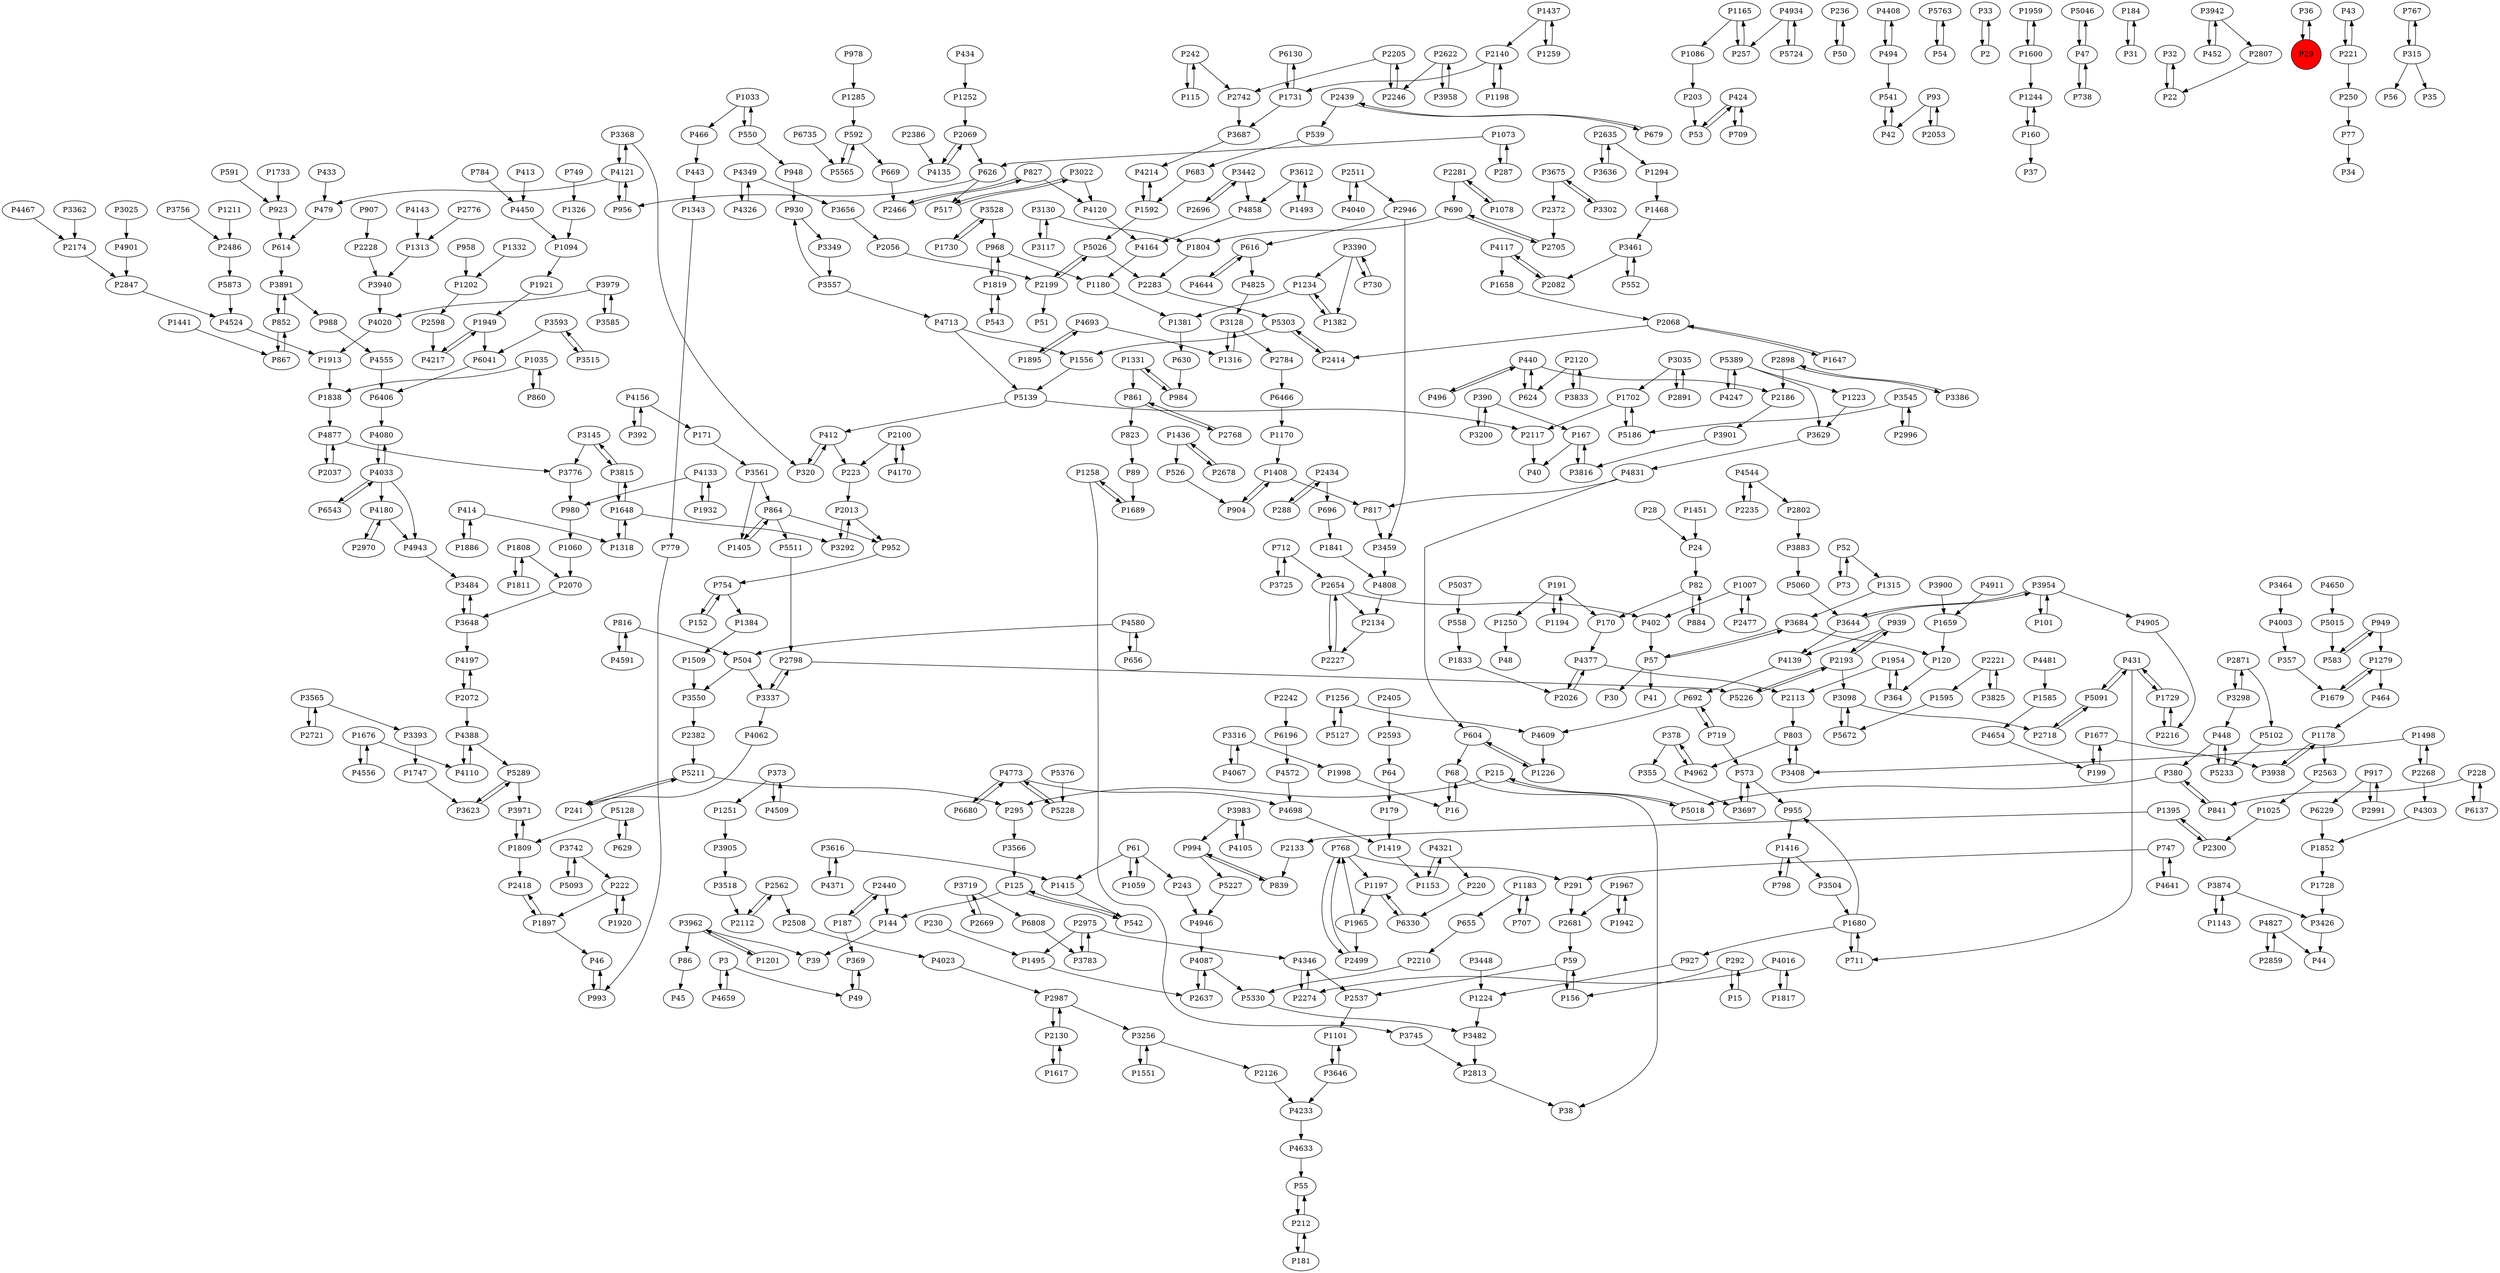 digraph {
	P6130 -> P1731
	P5873 -> P4524
	P1211 -> P2486
	P4133 -> P1932
	P1498 -> P3408
	P1921 -> P1949
	P433 -> P479
	P6406 -> P4080
	P1256 -> P5127
	P4877 -> P2037
	P3905 -> P3518
	P1315 -> P3684
	P6196 -> P4572
	P424 -> P53
	P2072 -> P4197
	P816 -> P4591
	P5303 -> P1556
	P4962 -> P378
	P2802 -> P3883
	P2696 -> P3442
	P1007 -> P2477
	P6680 -> P4773
	P1258 -> P1689
	P2300 -> P1395
	P4143 -> P1313
	P1702 -> P5186
	P355 -> P3697
	P1731 -> P3687
	P1165 -> P257
	P89 -> P1689
	P3130 -> P1804
	P4654 -> P199
	P504 -> P3337
	P3958 -> P2622
	P4033 -> P6543
	P236 -> P50
	P3783 -> P2975
	P939 -> P2193
	P2946 -> P3459
	P907 -> P2228
	P816 -> P504
	P4408 -> P494
	P3117 -> P3130
	P1007 -> P402
	P604 -> P1226
	P5763 -> P54
	P357 -> P1679
	P1747 -> P3623
	P3697 -> P573
	P616 -> P4644
	P2440 -> P144
	P4033 -> P4180
	P4197 -> P2072
	P242 -> P115
	P4105 -> P3983
	P591 -> P923
	P33 -> P2
	P768 -> P1197
	P2654 -> P2134
	P4020 -> P1913
	P320 -> P412
	P504 -> P3550
	P3954 -> P101
	P1959 -> P1600
	P1676 -> P4556
	P1804 -> P2283
	P4121 -> P956
	P3648 -> P4197
	P1234 -> P1381
	P4773 -> P4698
	P5211 -> P295
	P4825 -> P3128
	P5128 -> P1809
	P3900 -> P1659
	P2130 -> P2987
	P2871 -> P3298
	P2134 -> P2227
	P3719 -> P6808
	P1033 -> P466
	P52 -> P1315
	P4349 -> P3656
	P5289 -> P3623
	P2130 -> P1617
	P364 -> P1954
	P5376 -> P5228
	P5046 -> P47
	P2477 -> P1007
	P1689 -> P1258
	P3302 -> P3675
	P683 -> P1592
	P2486 -> P5873
	P3883 -> P5060
	P2056 -> P2199
	P292 -> P15
	P3461 -> P552
	P3646 -> P4233
	P3528 -> P968
	P754 -> P1384
	P184 -> P31
	P3464 -> P4003
	P1384 -> P1509
	P2440 -> P187
	P1731 -> P6130
	P1331 -> P984
	P1416 -> P798
	P380 -> P5018
	P228 -> P6137
	P2227 -> P2654
	P2439 -> P539
	P3616 -> P4371
	P5139 -> P412
	P4087 -> P2637
	P2070 -> P3648
	P4117 -> P2082
	P626 -> P517
	P4371 -> P3616
	P2705 -> P690
	P42 -> P541
	P1234 -> P1382
	P1251 -> P3905
	P1954 -> P2113
	P1897 -> P2418
	P2221 -> P1595
	P215 -> P5018
	P68 -> P16
	P1551 -> P3256
	P3776 -> P980
	P712 -> P2654
	P827 -> P2466
	P440 -> P496
	P3022 -> P4120
	P199 -> P1677
	P1965 -> P768
	P2681 -> P59
	P1437 -> P2140
	P2382 -> P5211
	P160 -> P1244
	P1728 -> P3426
	P827 -> P4120
	P696 -> P1841
	P3504 -> P1680
	P424 -> P709
	P5060 -> P3644
	P414 -> P1318
	P1416 -> P3504
	P1886 -> P414
	P1153 -> P4321
	P4217 -> P1949
	P798 -> P1416
	P1493 -> P3612
	P3745 -> P2813
	P431 -> P1729
	P719 -> P573
	P2499 -> P768
	P4349 -> P4326
	P4556 -> P1676
	P1509 -> P3550
	P4120 -> P4164
	P2120 -> P624
	P3545 -> P2996
	P1658 -> P2068
	P994 -> P5227
	P448 -> P380
	P32 -> P22
	P380 -> P841
	P156 -> P59
	P179 -> P1419
	P412 -> P223
	P1165 -> P1086
	P558 -> P1833
	P984 -> P1331
	P3644 -> P3954
	P4773 -> P6680
	P1198 -> P2140
	P4033 -> P4943
	P864 -> P5511
	P378 -> P4962
	P3942 -> P452
	P2511 -> P4040
	P4214 -> P1592
	P867 -> P852
	P955 -> P1416
	P1256 -> P4609
	P4650 -> P5015
	P3426 -> P44
	P2026 -> P4377
	P861 -> P2768
	P86 -> P45
	P864 -> P952
	P2563 -> P1025
	P3130 -> P3117
	P1729 -> P431
	P3557 -> P930
	P994 -> P839
	P59 -> P2537
	P592 -> P669
	P215 -> P295
	P4633 -> P55
	P952 -> P754
	P626 -> P956
	P5026 -> P2199
	P784 -> P4450
	P242 -> P2742
	P5226 -> P2193
	P496 -> P440
	P2268 -> P1498
	P4641 -> P747
	P4698 -> P1419
	P3337 -> P2798
	P1259 -> P1437
	P823 -> P89
	P257 -> P1165
	P1331 -> P861
	P2635 -> P3636
	P4644 -> P616
	P4524 -> P1913
	P101 -> P3954
	P4544 -> P2235
	P3742 -> P5093
	P949 -> P583
	P949 -> P1279
	P187 -> P2440
	P181 -> P212
	P2 -> P33
	P1279 -> P1679
	P36 -> P29
	P43 -> P221
	P3962 -> P86
	P3593 -> P6041
	P412 -> P320
	P1648 -> P3292
	P4934 -> P257
	P52 -> P73
	P1316 -> P3128
	P152 -> P754
	P3684 -> P120
	P2975 -> P4346
	P2798 -> P3337
	P4139 -> P692
	P839 -> P994
	P904 -> P1408
	P1468 -> P3461
	P2117 -> P40
	P1967 -> P2681
	P767 -> P315
	P4946 -> P4087
	P2975 -> P3783
	P884 -> P82
	P5511 -> P2798
	P3938 -> P1178
	P3292 -> P2013
	P82 -> P884
	P4934 -> P5724
	P1419 -> P1153
	P1808 -> P1811
	P1223 -> P3629
	P573 -> P3697
	P3962 -> P1201
	P541 -> P42
	P1852 -> P1728
	P1197 -> P6330
	P3979 -> P3585
	P1733 -> P923
	P2205 -> P2246
	P16 -> P68
	P4170 -> P2100
	P4831 -> P604
	P452 -> P3942
	P295 -> P3566
	P1183 -> P655
	P3528 -> P1730
	P4713 -> P1556
	P2946 -> P616
	P1498 -> P2268
	P1897 -> P46
	P3515 -> P3593
	P930 -> P3349
	P2199 -> P51
	P15 -> P292
	P4831 -> P817
	P4693 -> P1895
	P1676 -> P4110
	P4016 -> P2274
	P2069 -> P626
	P2593 -> P64
	P583 -> P949
	P3891 -> P988
	P4388 -> P5289
	P3393 -> P1747
	P3593 -> P3515
	P431 -> P5091
	P4377 -> P2026
	P1382 -> P1234
	P1680 -> P955
	P1932 -> P4133
	P2622 -> P2246
	P1025 -> P2300
	P768 -> P291
	P3962 -> P39
	P3256 -> P2126
	P4080 -> P4033
	P3585 -> P3979
	P6735 -> P5565
	P3719 -> P2669
	P2898 -> P2186
	P1405 -> P864
	P669 -> P2466
	P841 -> P380
	P1178 -> P3938
	P5091 -> P2718
	P1332 -> P1202
	P3566 -> P125
	P5228 -> P4773
	P4110 -> P4388
	P288 -> P2434
	P2120 -> P3833
	P390 -> P3200
	P2898 -> P3386
	P2140 -> P1198
	P5037 -> P558
	P2622 -> P3958
	P1073 -> P626
	P4591 -> P816
	P291 -> P2681
	P4827 -> P2859
	P4388 -> P4110
	P604 -> P68
	P1617 -> P2130
	P2807 -> P22
	P4033 -> P4080
	P1659 -> P120
	P1252 -> P2069
	P2871 -> P5102
	P440 -> P624
	P1965 -> P2499
	P1094 -> P1921
	P1183 -> P707
	P2193 -> P3098
	P315 -> P56
	P171 -> P3561
	P3448 -> P1224
	P730 -> P3390
	P3983 -> P994
	P61 -> P243
	P4858 -> P4164
	P3 -> P4659
	P221 -> P43
	P3612 -> P1493
	P57 -> P3684
	P5015 -> P583
	P692 -> P4609
	P5389 -> P1223
	P1197 -> P1965
	P1178 -> P2563
	P230 -> P1495
	P3612 -> P4858
	P1436 -> P526
	P4133 -> P980
	P392 -> P4156
	P624 -> P440
	P2970 -> P4180
	P2246 -> P2205
	P2072 -> P4388
	P550 -> P948
	P4135 -> P2069
	P5724 -> P4934
	P4609 -> P1226
	P958 -> P1202
	P3684 -> P57
	P250 -> P77
	P315 -> P35
	P187 -> P369
	P1819 -> P968
	P2635 -> P1294
	P1920 -> P222
	P2562 -> P2508
	P4087 -> P5330
	P1817 -> P4016
	P3891 -> P852
	P4346 -> P2537
	P3386 -> P2898
	P1895 -> P4693
	P6229 -> P1852
	P552 -> P3461
	P3816 -> P167
	P3940 -> P4020
	P4067 -> P3316
	P3979 -> P4020
	P3035 -> P2891
	P3983 -> P4105
	P2283 -> P5303
	P4003 -> P357
	P655 -> P2210
	P5128 -> P629
	P550 -> P1033
	P3954 -> P3644
	P3098 -> P2718
	P3442 -> P2696
	P448 -> P5233
	P5233 -> P448
	P923 -> P614
	P1677 -> P199
	P3833 -> P2120
	P1202 -> P2598
	P1679 -> P1279
	P2013 -> P952
	P4164 -> P1180
	P1395 -> P2133
	P115 -> P242
	P4040 -> P2511
	P1060 -> P2070
	P3408 -> P803
	P3390 -> P730
	P616 -> P4825
	P543 -> P1819
	P3298 -> P2871
	P2100 -> P4170
	P390 -> P167
	P50 -> P236
	P3145 -> P3776
	P292 -> P156
	P2987 -> P3256
	P1194 -> P191
	P222 -> P1897
	P1180 -> P1381
	P1318 -> P1648
	P4180 -> P4943
	P2669 -> P3719
	P2511 -> P2946
	P1729 -> P2216
	P93 -> P42
	P2199 -> P5026
	P2813 -> P38
	P1294 -> P1468
	P1437 -> P1259
	P77 -> P34
	P3971 -> P1809
	P2216 -> P1729
	P2598 -> P4217
	P3337 -> P4062
	P1415 -> P542
	P1838 -> P4877
	P3256 -> P1551
	P573 -> P955
	P2987 -> P2130
	P3545 -> P5186
	P3368 -> P320
	P2281 -> P1078
	P2434 -> P696
	P3815 -> P1648
	P2268 -> P4303
	P690 -> P1804
	P2053 -> P93
	P4509 -> P373
	P2386 -> P4135
	P860 -> P1035
	P434 -> P1252
	P6543 -> P4033
	P709 -> P424
	P3145 -> P3815
	P5127 -> P1256
	P1381 -> P630
	P817 -> P3459
	P3687 -> P4214
	P864 -> P1405
	P28 -> P24
	P3035 -> P1702
	P1101 -> P3646
	P2372 -> P2705
	P3482 -> P2813
	P1279 -> P464
	P4911 -> P1659
	P3022 -> P517
	P191 -> P170
	P3298 -> P448
	P4247 -> P5389
	P4377 -> P2113
	P3616 -> P1415
	P144 -> P39
	P369 -> P49
	P2439 -> P679
	P1059 -> P61
	P3565 -> P2721
	P1035 -> P860
	P2718 -> P5091
	P4544 -> P2802
	P2996 -> P3545
	P1326 -> P1094
	P2193 -> P939
	P4877 -> P3776
	P3725 -> P712
	P1244 -> P160
	P1595 -> P5672
	P1648 -> P1318
	P3128 -> P1316
	P4580 -> P656
	P1451 -> P24
	P373 -> P1251
	P6466 -> P1170
	P6330 -> P1197
	P3557 -> P4713
	P968 -> P1180
	P402 -> P57
	P629 -> P5128
	P2113 -> P803
	P2742 -> P3687
	P3815 -> P3145
	P61 -> P1059
	P3954 -> P4905
	P1942 -> P1967
	P1226 -> P604
	P1949 -> P4217
	P1677 -> P3938
	P54 -> P5763
	P4321 -> P220
	P3442 -> P4858
	P3200 -> P390
	P1408 -> P904
	P4016 -> P1817
	P5026 -> P2283
	P1809 -> P2418
	P2776 -> P1313
	P3316 -> P1998
	P768 -> P2499
	P1258 -> P3745
	P221 -> P250
	P803 -> P3408
	P4580 -> P504
	P526 -> P904
	P494 -> P4408
	P2537 -> P1101
	P1441 -> P867
	P315 -> P767
	P4943 -> P3484
	P2798 -> P5226
	P5303 -> P2414
	P59 -> P156
	P2975 -> P1495
	P1556 -> P5139
	P5186 -> P1702
	P3362 -> P2174
	P3 -> P49
	P4156 -> P392
	P978 -> P1285
	P2205 -> P2742
	P1250 -> P48
	P707 -> P1183
	P3942 -> P2807
	P5289 -> P3971
	P3675 -> P3302
	P1224 -> P3482
	P2859 -> P4827
	P2405 -> P2593
	P1600 -> P1959
	P287 -> P1073
	P2466 -> P827
	P2221 -> P3825
	P4326 -> P4349
	P1033 -> P550
	P3459 -> P4808
	P2228 -> P3940
	P1436 -> P2678
	P4905 -> P2216
	P3025 -> P4901
	P2174 -> P2847
	P1495 -> P2637
	P61 -> P1415
	P2082 -> P4117
	P1395 -> P2300
	P1201 -> P3962
	P939 -> P4139
	P692 -> P719
	P656 -> P4580
	P3742 -> P222
	P443 -> P1343
	P1073 -> P287
	P68 -> P38
	P1086 -> P203
	P1285 -> P592
	P948 -> P930
	P494 -> P541
	P1592 -> P4214
	P3825 -> P2221
	P46 -> P993
	P167 -> P3816
	P1313 -> P3940
	P1949 -> P6041
	P3561 -> P1405
	P191 -> P1194
	P747 -> P291
	P2847 -> P4524
	P927 -> P1224
	P464 -> P1178
	P3756 -> P2486
	P220 -> P6330
	P5565 -> P592
	P5102 -> P5233
	P5018 -> P215
	P1408 -> P817
	P212 -> P181
	P3636 -> P2635
	P2068 -> P2414
	P4062 -> P241
	P2768 -> P861
	P3518 -> P2112
	P6808 -> P3783
	P1585 -> P4654
	P170 -> P4377
	P3901 -> P3816
	P3644 -> P4139
	P4808 -> P2134
	P539 -> P683
	P1592 -> P5026
	P5211 -> P241
	P5389 -> P4247
	P3675 -> P2372
	P241 -> P5211
	P167 -> P40
	P2069 -> P4135
	P542 -> P125
	P431 -> P711
	P2210 -> P5330
	P2274 -> P4346
	P5389 -> P3629
	P2242 -> P6196
	P125 -> P144
	P3349 -> P3557
	P3561 -> P864
	P2414 -> P5303
	P203 -> P53
	P712 -> P3725
	P4023 -> P2987
	P228 -> P841
	P5139 -> P2117
	P2100 -> P223
	P373 -> P4509
	P749 -> P1326
	P3368 -> P4121
	P2721 -> P3565
	P1841 -> P4808
	P1648 -> P3815
	P2112 -> P2562
	P1808 -> P2070
	P754 -> P152
	P2678 -> P1436
	P4303 -> P1852
	P1833 -> P2026
	P3461 -> P2082
	P466 -> P443
	P4121 -> P3368
	P4693 -> P1316
	P1954 -> P364
	P2418 -> P1897
	P592 -> P5565
	P4555 -> P6406
	P1170 -> P1408
	P988 -> P4555
	P1998 -> P16
	P1819 -> P543
	P73 -> P52
	P5091 -> P431
	P2193 -> P5226
	P2784 -> P6466
	P5227 -> P4946
	P3128 -> P2784
	P414 -> P1886
	P2068 -> P1647
	P2991 -> P917
	P3629 -> P4831
	P57 -> P41
	P3648 -> P3484
	P4180 -> P2970
	P630 -> P984
	P968 -> P1819
	P47 -> P5046
	P690 -> P2705
	P2562 -> P2112
	P4901 -> P2847
	P120 -> P364
	P479 -> P614
	P3623 -> P5289
	P852 -> P867
	P1647 -> P2068
	P223 -> P2013
	P64 -> P179
	P22 -> P32
	P3484 -> P3648
	P3874 -> P1143
	P803 -> P4962
	P31 -> P184
	P24 -> P82
	P917 -> P2991
	P160 -> P37
	P243 -> P4946
	P2037 -> P4877
	P378 -> P355
	P5093 -> P3742
	P4450 -> P1094
	P3390 -> P1234
	P4572 -> P4698
	P57 -> P30
	P4321 -> P1153
	P6041 -> P6406
	P1702 -> P2117
	P1035 -> P1838
	P47 -> P738
	P212 -> P55
	P980 -> P1060
	P719 -> P692
	P4117 -> P1658
	P2637 -> P4087
	P2434 -> P288
	P1343 -> P779
	P2654 -> P402
	P1143 -> P3874
	P4481 -> P1585
	P1600 -> P1244
	P2235 -> P4544
	P4713 -> P5139
	P6137 -> P228
	P4346 -> P2274
	P49 -> P369
	P3098 -> P5672
	P125 -> P542
	P4659 -> P3
	P3550 -> P2382
	P2013 -> P3292
	P2126 -> P4233
	P779 -> P993
	P2654 -> P2227
	P517 -> P3022
	P3565 -> P3393
	P4156 -> P171
	P2140 -> P1731
	P679 -> P2439
	P3390 -> P1382
	P3646 -> P1101
	P1680 -> P927
	P917 -> P6229
	P4233 -> P4633
	P993 -> P46
	P191 -> P1250
	P440 -> P2186
	P956 -> P4121
	P738 -> P47
	P3656 -> P2056
	P413 -> P4450
	P711 -> P1680
	P2133 -> P839
	P747 -> P4641
	P2891 -> P3035
	P1811 -> P1808
	P2186 -> P3901
	P1078 -> P2281
	P53 -> P424
	P1809 -> P3971
	P614 -> P3891
	P4773 -> P5228
	P5330 -> P3482
	P1680 -> P711
	P4121 -> P479
	P55 -> P212
	P1730 -> P3528
	P82 -> P170
	P222 -> P1920
	P3316 -> P4067
	P2281 -> P690
	P93 -> P2053
	P1967 -> P1942
	P2508 -> P4023
	P3874 -> P3426
	P861 -> P823
	P852 -> P3891
	P4827 -> P44
	P29 -> P36
	P5672 -> P3098
	P1913 -> P1838
	P4467 -> P2174
	P29 [shape=circle]
	P29 [style=filled]
	P29 [fillcolor=red]
}